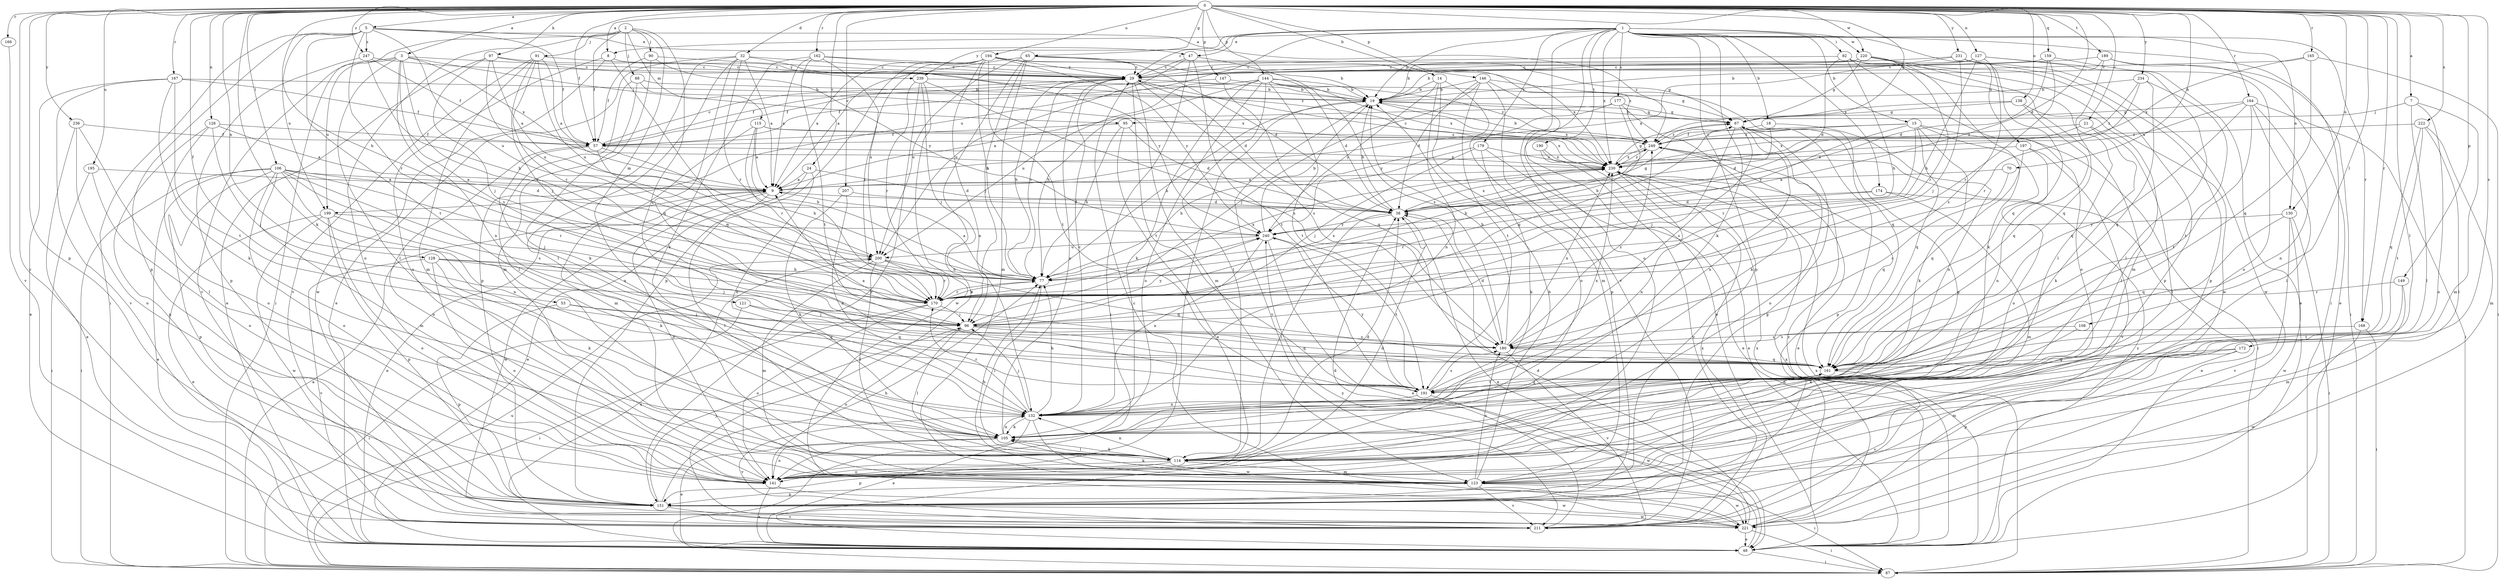 strict digraph  {
0;
1;
2;
3;
5;
7;
8;
9;
14;
15;
18;
19;
21;
24;
29;
32;
38;
47;
48;
53;
57;
65;
67;
70;
77;
82;
87;
88;
90;
91;
95;
96;
97;
105;
106;
108;
114;
115;
121;
123;
126;
127;
128;
130;
132;
138;
141;
144;
146;
147;
149;
151;
159;
161;
162;
164;
165;
166;
167;
168;
170;
172;
174;
177;
179;
180;
189;
190;
191;
194;
195;
197;
199;
200;
207;
211;
220;
221;
222;
230;
231;
234;
236;
239;
240;
247;
249;
0 -> 3  [label=a];
0 -> 5  [label=a];
0 -> 7  [label=a];
0 -> 8  [label=a];
0 -> 14  [label=b];
0 -> 21  [label=c];
0 -> 24  [label=c];
0 -> 32  [label=d];
0 -> 38  [label=d];
0 -> 53  [label=f];
0 -> 57  [label=f];
0 -> 65  [label=g];
0 -> 67  [label=g];
0 -> 70  [label=h];
0 -> 77  [label=h];
0 -> 97  [label=k];
0 -> 105  [label=k];
0 -> 106  [label=l];
0 -> 108  [label=l];
0 -> 114  [label=l];
0 -> 126  [label=n];
0 -> 127  [label=n];
0 -> 128  [label=n];
0 -> 130  [label=n];
0 -> 138  [label=o];
0 -> 144  [label=p];
0 -> 146  [label=p];
0 -> 147  [label=p];
0 -> 149  [label=p];
0 -> 151  [label=p];
0 -> 159  [label=q];
0 -> 162  [label=r];
0 -> 164  [label=r];
0 -> 165  [label=r];
0 -> 166  [label=r];
0 -> 167  [label=r];
0 -> 168  [label=r];
0 -> 172  [label=s];
0 -> 189  [label=t];
0 -> 194  [label=u];
0 -> 195  [label=u];
0 -> 207  [label=v];
0 -> 211  [label=v];
0 -> 220  [label=w];
0 -> 222  [label=x];
0 -> 231  [label=y];
0 -> 234  [label=y];
0 -> 236  [label=y];
0 -> 247  [label=z];
1 -> 8  [label=a];
1 -> 15  [label=b];
1 -> 18  [label=b];
1 -> 19  [label=b];
1 -> 29  [label=c];
1 -> 47  [label=e];
1 -> 82  [label=i];
1 -> 87  [label=i];
1 -> 105  [label=k];
1 -> 130  [label=n];
1 -> 141  [label=o];
1 -> 151  [label=p];
1 -> 168  [label=r];
1 -> 174  [label=s];
1 -> 177  [label=s];
1 -> 179  [label=s];
1 -> 190  [label=t];
1 -> 197  [label=u];
1 -> 199  [label=u];
1 -> 211  [label=v];
1 -> 220  [label=w];
1 -> 230  [label=x];
1 -> 239  [label=y];
2 -> 57  [label=f];
2 -> 87  [label=i];
2 -> 88  [label=j];
2 -> 90  [label=j];
2 -> 91  [label=j];
2 -> 115  [label=m];
2 -> 121  [label=m];
2 -> 141  [label=o];
2 -> 161  [label=q];
3 -> 29  [label=c];
3 -> 95  [label=j];
3 -> 114  [label=l];
3 -> 132  [label=n];
3 -> 170  [label=r];
3 -> 180  [label=s];
3 -> 199  [label=u];
3 -> 211  [label=v];
3 -> 230  [label=x];
5 -> 47  [label=e];
5 -> 57  [label=f];
5 -> 87  [label=i];
5 -> 151  [label=p];
5 -> 170  [label=r];
5 -> 191  [label=t];
5 -> 199  [label=u];
5 -> 200  [label=u];
5 -> 247  [label=z];
5 -> 249  [label=z];
7 -> 95  [label=j];
7 -> 114  [label=l];
7 -> 123  [label=m];
7 -> 141  [label=o];
8 -> 141  [label=o];
8 -> 170  [label=r];
8 -> 221  [label=w];
8 -> 239  [label=y];
9 -> 38  [label=d];
9 -> 48  [label=e];
9 -> 114  [label=l];
9 -> 141  [label=o];
9 -> 221  [label=w];
9 -> 249  [label=z];
14 -> 19  [label=b];
14 -> 123  [label=m];
14 -> 132  [label=n];
14 -> 141  [label=o];
14 -> 240  [label=y];
15 -> 57  [label=f];
15 -> 87  [label=i];
15 -> 105  [label=k];
15 -> 141  [label=o];
15 -> 161  [label=q];
15 -> 170  [label=r];
15 -> 240  [label=y];
15 -> 249  [label=z];
18 -> 38  [label=d];
18 -> 132  [label=n];
18 -> 249  [label=z];
19 -> 67  [label=g];
19 -> 77  [label=h];
19 -> 211  [label=v];
19 -> 230  [label=x];
21 -> 105  [label=k];
21 -> 114  [label=l];
21 -> 230  [label=x];
21 -> 249  [label=z];
24 -> 9  [label=a];
24 -> 38  [label=d];
24 -> 48  [label=e];
24 -> 132  [label=n];
29 -> 19  [label=b];
29 -> 38  [label=d];
29 -> 57  [label=f];
29 -> 77  [label=h];
29 -> 123  [label=m];
29 -> 180  [label=s];
29 -> 191  [label=t];
32 -> 9  [label=a];
32 -> 29  [label=c];
32 -> 48  [label=e];
32 -> 114  [label=l];
32 -> 151  [label=p];
32 -> 161  [label=q];
32 -> 170  [label=r];
32 -> 240  [label=y];
38 -> 19  [label=b];
38 -> 48  [label=e];
38 -> 67  [label=g];
38 -> 114  [label=l];
38 -> 230  [label=x];
38 -> 240  [label=y];
47 -> 29  [label=c];
47 -> 87  [label=i];
47 -> 180  [label=s];
47 -> 191  [label=t];
47 -> 200  [label=u];
48 -> 87  [label=i];
48 -> 200  [label=u];
48 -> 230  [label=x];
48 -> 240  [label=y];
48 -> 249  [label=z];
53 -> 96  [label=j];
53 -> 151  [label=p];
53 -> 161  [label=q];
57 -> 29  [label=c];
57 -> 77  [label=h];
57 -> 132  [label=n];
57 -> 141  [label=o];
57 -> 170  [label=r];
57 -> 230  [label=x];
65 -> 9  [label=a];
65 -> 29  [label=c];
65 -> 38  [label=d];
65 -> 67  [label=g];
65 -> 96  [label=j];
65 -> 123  [label=m];
65 -> 200  [label=u];
65 -> 211  [label=v];
67 -> 19  [label=b];
67 -> 96  [label=j];
67 -> 132  [label=n];
67 -> 141  [label=o];
67 -> 151  [label=p];
67 -> 180  [label=s];
67 -> 249  [label=z];
70 -> 9  [label=a];
70 -> 180  [label=s];
77 -> 9  [label=a];
77 -> 29  [label=c];
77 -> 114  [label=l];
77 -> 170  [label=r];
77 -> 230  [label=x];
82 -> 29  [label=c];
82 -> 38  [label=d];
82 -> 77  [label=h];
82 -> 123  [label=m];
82 -> 141  [label=o];
82 -> 221  [label=w];
87 -> 9  [label=a];
87 -> 200  [label=u];
87 -> 230  [label=x];
88 -> 19  [label=b];
88 -> 105  [label=k];
88 -> 114  [label=l];
88 -> 230  [label=x];
90 -> 29  [label=c];
90 -> 57  [label=f];
90 -> 123  [label=m];
90 -> 240  [label=y];
91 -> 9  [label=a];
91 -> 29  [label=c];
91 -> 96  [label=j];
91 -> 123  [label=m];
91 -> 170  [label=r];
91 -> 200  [label=u];
91 -> 211  [label=v];
95 -> 38  [label=d];
95 -> 48  [label=e];
95 -> 57  [label=f];
95 -> 77  [label=h];
96 -> 67  [label=g];
96 -> 114  [label=l];
96 -> 141  [label=o];
96 -> 161  [label=q];
96 -> 180  [label=s];
96 -> 240  [label=y];
97 -> 9  [label=a];
97 -> 29  [label=c];
97 -> 48  [label=e];
97 -> 96  [label=j];
97 -> 200  [label=u];
97 -> 249  [label=z];
105 -> 29  [label=c];
105 -> 48  [label=e];
105 -> 114  [label=l];
105 -> 132  [label=n];
105 -> 141  [label=o];
106 -> 9  [label=a];
106 -> 38  [label=d];
106 -> 48  [label=e];
106 -> 87  [label=i];
106 -> 96  [label=j];
106 -> 123  [label=m];
106 -> 132  [label=n];
106 -> 141  [label=o];
106 -> 151  [label=p];
106 -> 170  [label=r];
106 -> 180  [label=s];
108 -> 105  [label=k];
108 -> 180  [label=s];
114 -> 38  [label=d];
114 -> 67  [label=g];
114 -> 105  [label=k];
114 -> 123  [label=m];
114 -> 132  [label=n];
114 -> 141  [label=o];
114 -> 151  [label=p];
115 -> 9  [label=a];
115 -> 77  [label=h];
115 -> 123  [label=m];
115 -> 170  [label=r];
115 -> 230  [label=x];
115 -> 249  [label=z];
121 -> 87  [label=i];
121 -> 96  [label=j];
121 -> 161  [label=q];
123 -> 19  [label=b];
123 -> 77  [label=h];
123 -> 87  [label=i];
123 -> 105  [label=k];
123 -> 151  [label=p];
123 -> 180  [label=s];
123 -> 211  [label=v];
123 -> 221  [label=w];
126 -> 9  [label=a];
126 -> 57  [label=f];
126 -> 96  [label=j];
126 -> 141  [label=o];
126 -> 151  [label=p];
127 -> 19  [label=b];
127 -> 29  [label=c];
127 -> 48  [label=e];
127 -> 77  [label=h];
127 -> 114  [label=l];
127 -> 180  [label=s];
128 -> 77  [label=h];
128 -> 96  [label=j];
128 -> 105  [label=k];
128 -> 141  [label=o];
128 -> 170  [label=r];
128 -> 211  [label=v];
130 -> 87  [label=i];
130 -> 161  [label=q];
130 -> 211  [label=v];
130 -> 221  [label=w];
130 -> 240  [label=y];
132 -> 29  [label=c];
132 -> 48  [label=e];
132 -> 77  [label=h];
132 -> 96  [label=j];
132 -> 105  [label=k];
132 -> 170  [label=r];
132 -> 211  [label=v];
132 -> 221  [label=w];
138 -> 67  [label=g];
138 -> 114  [label=l];
138 -> 161  [label=q];
138 -> 249  [label=z];
141 -> 19  [label=b];
141 -> 38  [label=d];
141 -> 48  [label=e];
141 -> 221  [label=w];
144 -> 19  [label=b];
144 -> 38  [label=d];
144 -> 57  [label=f];
144 -> 67  [label=g];
144 -> 77  [label=h];
144 -> 105  [label=k];
144 -> 114  [label=l];
144 -> 141  [label=o];
144 -> 191  [label=t];
144 -> 200  [label=u];
144 -> 230  [label=x];
144 -> 249  [label=z];
146 -> 19  [label=b];
146 -> 38  [label=d];
146 -> 48  [label=e];
146 -> 96  [label=j];
146 -> 151  [label=p];
146 -> 161  [label=q];
146 -> 191  [label=t];
147 -> 19  [label=b];
147 -> 57  [label=f];
147 -> 161  [label=q];
149 -> 123  [label=m];
149 -> 170  [label=r];
149 -> 191  [label=t];
151 -> 67  [label=g];
151 -> 77  [label=h];
151 -> 96  [label=j];
151 -> 211  [label=v];
151 -> 221  [label=w];
159 -> 29  [label=c];
159 -> 38  [label=d];
159 -> 141  [label=o];
159 -> 170  [label=r];
161 -> 9  [label=a];
161 -> 191  [label=t];
161 -> 211  [label=v];
162 -> 9  [label=a];
162 -> 29  [label=c];
162 -> 105  [label=k];
162 -> 191  [label=t];
162 -> 200  [label=u];
162 -> 249  [label=z];
164 -> 67  [label=g];
164 -> 87  [label=i];
164 -> 114  [label=l];
164 -> 132  [label=n];
164 -> 161  [label=q];
164 -> 191  [label=t];
164 -> 230  [label=x];
165 -> 29  [label=c];
165 -> 87  [label=i];
165 -> 161  [label=q];
165 -> 230  [label=x];
166 -> 211  [label=v];
167 -> 19  [label=b];
167 -> 48  [label=e];
167 -> 57  [label=f];
167 -> 105  [label=k];
167 -> 191  [label=t];
167 -> 211  [label=v];
168 -> 87  [label=i];
168 -> 180  [label=s];
168 -> 221  [label=w];
170 -> 77  [label=h];
170 -> 87  [label=i];
170 -> 96  [label=j];
170 -> 141  [label=o];
170 -> 230  [label=x];
170 -> 240  [label=y];
172 -> 123  [label=m];
172 -> 132  [label=n];
172 -> 151  [label=p];
172 -> 161  [label=q];
174 -> 38  [label=d];
174 -> 48  [label=e];
174 -> 123  [label=m];
174 -> 170  [label=r];
177 -> 9  [label=a];
177 -> 67  [label=g];
177 -> 77  [label=h];
177 -> 105  [label=k];
177 -> 240  [label=y];
179 -> 48  [label=e];
179 -> 77  [label=h];
179 -> 96  [label=j];
179 -> 105  [label=k];
179 -> 230  [label=x];
180 -> 19  [label=b];
180 -> 38  [label=d];
180 -> 161  [label=q];
180 -> 211  [label=v];
180 -> 230  [label=x];
180 -> 249  [label=z];
189 -> 19  [label=b];
189 -> 29  [label=c];
189 -> 48  [label=e];
189 -> 87  [label=i];
189 -> 161  [label=q];
190 -> 48  [label=e];
190 -> 211  [label=v];
190 -> 230  [label=x];
191 -> 132  [label=n];
191 -> 161  [label=q];
191 -> 180  [label=s];
191 -> 221  [label=w];
191 -> 230  [label=x];
191 -> 240  [label=y];
194 -> 9  [label=a];
194 -> 19  [label=b];
194 -> 29  [label=c];
194 -> 77  [label=h];
194 -> 132  [label=n];
194 -> 151  [label=p];
194 -> 170  [label=r];
194 -> 191  [label=t];
194 -> 230  [label=x];
194 -> 240  [label=y];
195 -> 9  [label=a];
195 -> 87  [label=i];
195 -> 141  [label=o];
197 -> 132  [label=n];
197 -> 161  [label=q];
197 -> 211  [label=v];
197 -> 230  [label=x];
199 -> 48  [label=e];
199 -> 105  [label=k];
199 -> 141  [label=o];
199 -> 151  [label=p];
199 -> 221  [label=w];
199 -> 240  [label=y];
200 -> 77  [label=h];
200 -> 114  [label=l];
200 -> 123  [label=m];
200 -> 161  [label=q];
200 -> 170  [label=r];
207 -> 38  [label=d];
207 -> 105  [label=k];
207 -> 132  [label=n];
211 -> 38  [label=d];
211 -> 230  [label=x];
220 -> 19  [label=b];
220 -> 29  [label=c];
220 -> 67  [label=g];
220 -> 105  [label=k];
220 -> 114  [label=l];
220 -> 151  [label=p];
220 -> 170  [label=r];
221 -> 29  [label=c];
221 -> 38  [label=d];
221 -> 48  [label=e];
221 -> 87  [label=i];
221 -> 230  [label=x];
221 -> 249  [label=z];
222 -> 114  [label=l];
222 -> 123  [label=m];
222 -> 161  [label=q];
222 -> 191  [label=t];
222 -> 249  [label=z];
230 -> 9  [label=a];
230 -> 29  [label=c];
230 -> 67  [label=g];
230 -> 132  [label=n];
230 -> 161  [label=q];
230 -> 249  [label=z];
231 -> 9  [label=a];
231 -> 29  [label=c];
231 -> 96  [label=j];
231 -> 151  [label=p];
231 -> 161  [label=q];
231 -> 221  [label=w];
234 -> 19  [label=b];
234 -> 161  [label=q];
234 -> 170  [label=r];
234 -> 191  [label=t];
234 -> 230  [label=x];
236 -> 48  [label=e];
236 -> 57  [label=f];
236 -> 114  [label=l];
236 -> 141  [label=o];
239 -> 19  [label=b];
239 -> 96  [label=j];
239 -> 151  [label=p];
239 -> 170  [label=r];
239 -> 180  [label=s];
239 -> 221  [label=w];
240 -> 19  [label=b];
240 -> 48  [label=e];
240 -> 132  [label=n];
240 -> 191  [label=t];
240 -> 200  [label=u];
247 -> 29  [label=c];
247 -> 57  [label=f];
247 -> 77  [label=h];
247 -> 151  [label=p];
249 -> 19  [label=b];
249 -> 48  [label=e];
249 -> 77  [label=h];
249 -> 230  [label=x];
}
